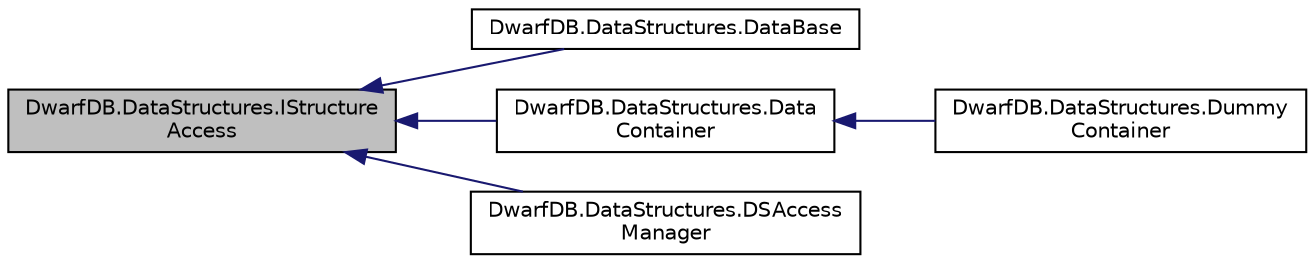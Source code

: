 digraph "DwarfDB.DataStructures.IStructureAccess"
{
  edge [fontname="Helvetica",fontsize="10",labelfontname="Helvetica",labelfontsize="10"];
  node [fontname="Helvetica",fontsize="10",shape=record];
  rankdir="LR";
  Node1 [label="DwarfDB.DataStructures.IStructure\lAccess",height=0.2,width=0.4,color="black", fillcolor="grey75", style="filled", fontcolor="black"];
  Node1 -> Node2 [dir="back",color="midnightblue",fontsize="10",style="solid",fontname="Helvetica"];
  Node2 [label="DwarfDB.DataStructures.DataBase",height=0.2,width=0.4,color="black", fillcolor="white", style="filled",URL="$class_dwarf_d_b_1_1_data_structures_1_1_data_base.html",tooltip="a class for database object "];
  Node1 -> Node3 [dir="back",color="midnightblue",fontsize="10",style="solid",fontname="Helvetica"];
  Node3 [label="DwarfDB.DataStructures.Data\lContainer",height=0.2,width=0.4,color="black", fillcolor="white", style="filled",URL="$class_dwarf_d_b_1_1_data_structures_1_1_data_container.html",tooltip="DataContainer is the base element of DwarfDB data structure "];
  Node3 -> Node4 [dir="back",color="midnightblue",fontsize="10",style="solid",fontname="Helvetica"];
  Node4 [label="DwarfDB.DataStructures.Dummy\lContainer",height=0.2,width=0.4,color="black", fillcolor="white", style="filled",URL="$class_dwarf_d_b_1_1_data_structures_1_1_dummy_container.html",tooltip="DummyContainer class - it&#39;s class for using instead of NULL "];
  Node1 -> Node5 [dir="back",color="midnightblue",fontsize="10",style="solid",fontname="Helvetica"];
  Node5 [label="DwarfDB.DataStructures.DSAccess\lManager",height=0.2,width=0.4,color="black", fillcolor="white", style="filled",URL="$class_dwarf_d_b_1_1_data_structures_1_1_d_s_access_manager.html",tooltip="Description of DSAccessManager. "];
}
